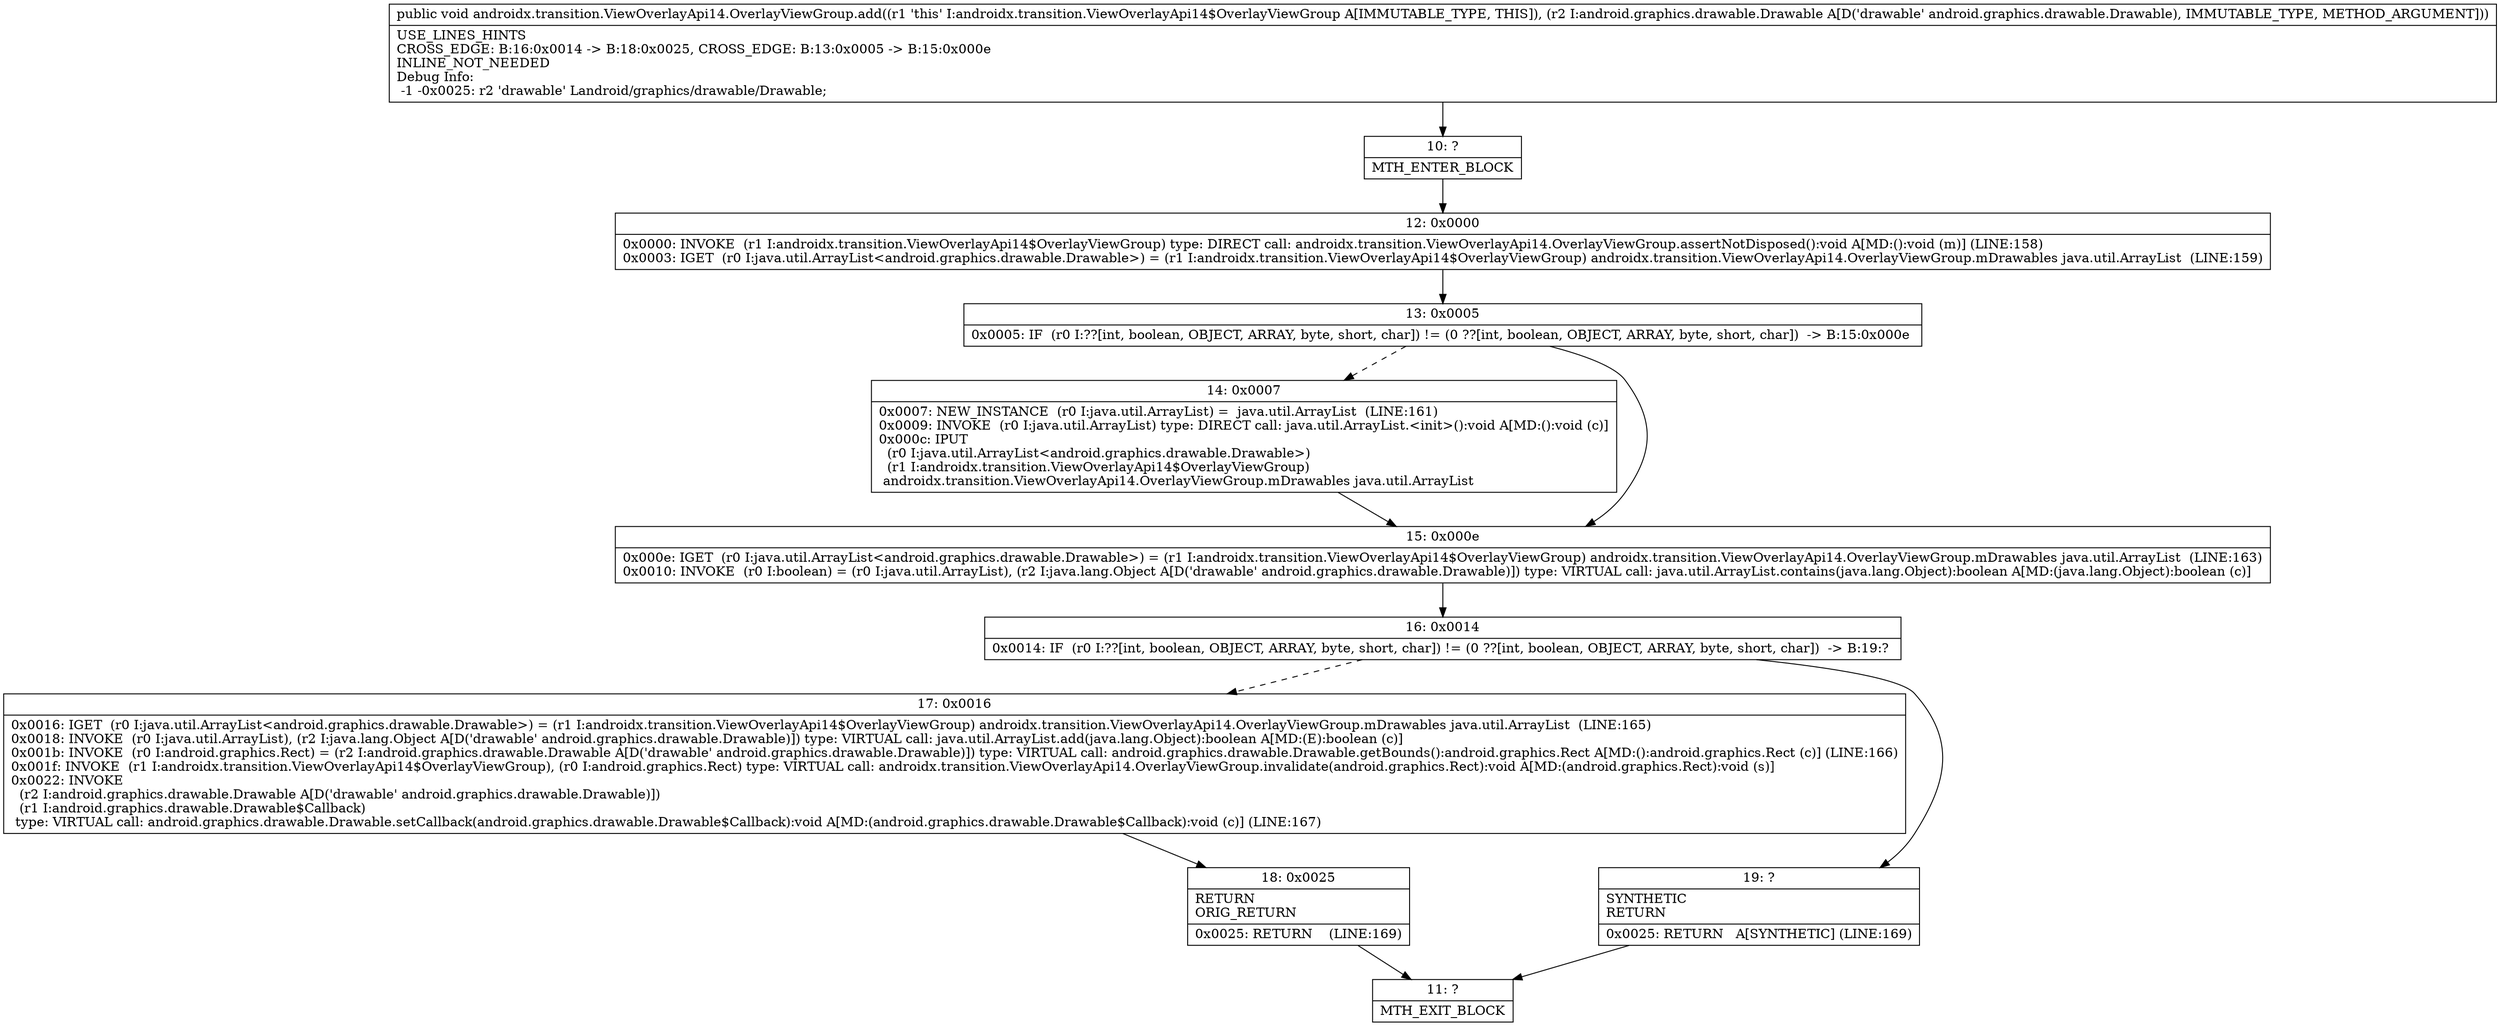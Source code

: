 digraph "CFG forandroidx.transition.ViewOverlayApi14.OverlayViewGroup.add(Landroid\/graphics\/drawable\/Drawable;)V" {
Node_10 [shape=record,label="{10\:\ ?|MTH_ENTER_BLOCK\l}"];
Node_12 [shape=record,label="{12\:\ 0x0000|0x0000: INVOKE  (r1 I:androidx.transition.ViewOverlayApi14$OverlayViewGroup) type: DIRECT call: androidx.transition.ViewOverlayApi14.OverlayViewGroup.assertNotDisposed():void A[MD:():void (m)] (LINE:158)\l0x0003: IGET  (r0 I:java.util.ArrayList\<android.graphics.drawable.Drawable\>) = (r1 I:androidx.transition.ViewOverlayApi14$OverlayViewGroup) androidx.transition.ViewOverlayApi14.OverlayViewGroup.mDrawables java.util.ArrayList  (LINE:159)\l}"];
Node_13 [shape=record,label="{13\:\ 0x0005|0x0005: IF  (r0 I:??[int, boolean, OBJECT, ARRAY, byte, short, char]) != (0 ??[int, boolean, OBJECT, ARRAY, byte, short, char])  \-\> B:15:0x000e \l}"];
Node_14 [shape=record,label="{14\:\ 0x0007|0x0007: NEW_INSTANCE  (r0 I:java.util.ArrayList) =  java.util.ArrayList  (LINE:161)\l0x0009: INVOKE  (r0 I:java.util.ArrayList) type: DIRECT call: java.util.ArrayList.\<init\>():void A[MD:():void (c)]\l0x000c: IPUT  \l  (r0 I:java.util.ArrayList\<android.graphics.drawable.Drawable\>)\l  (r1 I:androidx.transition.ViewOverlayApi14$OverlayViewGroup)\l androidx.transition.ViewOverlayApi14.OverlayViewGroup.mDrawables java.util.ArrayList \l}"];
Node_15 [shape=record,label="{15\:\ 0x000e|0x000e: IGET  (r0 I:java.util.ArrayList\<android.graphics.drawable.Drawable\>) = (r1 I:androidx.transition.ViewOverlayApi14$OverlayViewGroup) androidx.transition.ViewOverlayApi14.OverlayViewGroup.mDrawables java.util.ArrayList  (LINE:163)\l0x0010: INVOKE  (r0 I:boolean) = (r0 I:java.util.ArrayList), (r2 I:java.lang.Object A[D('drawable' android.graphics.drawable.Drawable)]) type: VIRTUAL call: java.util.ArrayList.contains(java.lang.Object):boolean A[MD:(java.lang.Object):boolean (c)]\l}"];
Node_16 [shape=record,label="{16\:\ 0x0014|0x0014: IF  (r0 I:??[int, boolean, OBJECT, ARRAY, byte, short, char]) != (0 ??[int, boolean, OBJECT, ARRAY, byte, short, char])  \-\> B:19:? \l}"];
Node_17 [shape=record,label="{17\:\ 0x0016|0x0016: IGET  (r0 I:java.util.ArrayList\<android.graphics.drawable.Drawable\>) = (r1 I:androidx.transition.ViewOverlayApi14$OverlayViewGroup) androidx.transition.ViewOverlayApi14.OverlayViewGroup.mDrawables java.util.ArrayList  (LINE:165)\l0x0018: INVOKE  (r0 I:java.util.ArrayList), (r2 I:java.lang.Object A[D('drawable' android.graphics.drawable.Drawable)]) type: VIRTUAL call: java.util.ArrayList.add(java.lang.Object):boolean A[MD:(E):boolean (c)]\l0x001b: INVOKE  (r0 I:android.graphics.Rect) = (r2 I:android.graphics.drawable.Drawable A[D('drawable' android.graphics.drawable.Drawable)]) type: VIRTUAL call: android.graphics.drawable.Drawable.getBounds():android.graphics.Rect A[MD:():android.graphics.Rect (c)] (LINE:166)\l0x001f: INVOKE  (r1 I:androidx.transition.ViewOverlayApi14$OverlayViewGroup), (r0 I:android.graphics.Rect) type: VIRTUAL call: androidx.transition.ViewOverlayApi14.OverlayViewGroup.invalidate(android.graphics.Rect):void A[MD:(android.graphics.Rect):void (s)]\l0x0022: INVOKE  \l  (r2 I:android.graphics.drawable.Drawable A[D('drawable' android.graphics.drawable.Drawable)])\l  (r1 I:android.graphics.drawable.Drawable$Callback)\l type: VIRTUAL call: android.graphics.drawable.Drawable.setCallback(android.graphics.drawable.Drawable$Callback):void A[MD:(android.graphics.drawable.Drawable$Callback):void (c)] (LINE:167)\l}"];
Node_18 [shape=record,label="{18\:\ 0x0025|RETURN\lORIG_RETURN\l|0x0025: RETURN    (LINE:169)\l}"];
Node_11 [shape=record,label="{11\:\ ?|MTH_EXIT_BLOCK\l}"];
Node_19 [shape=record,label="{19\:\ ?|SYNTHETIC\lRETURN\l|0x0025: RETURN   A[SYNTHETIC] (LINE:169)\l}"];
MethodNode[shape=record,label="{public void androidx.transition.ViewOverlayApi14.OverlayViewGroup.add((r1 'this' I:androidx.transition.ViewOverlayApi14$OverlayViewGroup A[IMMUTABLE_TYPE, THIS]), (r2 I:android.graphics.drawable.Drawable A[D('drawable' android.graphics.drawable.Drawable), IMMUTABLE_TYPE, METHOD_ARGUMENT]))  | USE_LINES_HINTS\lCROSS_EDGE: B:16:0x0014 \-\> B:18:0x0025, CROSS_EDGE: B:13:0x0005 \-\> B:15:0x000e\lINLINE_NOT_NEEDED\lDebug Info:\l  \-1 \-0x0025: r2 'drawable' Landroid\/graphics\/drawable\/Drawable;\l}"];
MethodNode -> Node_10;Node_10 -> Node_12;
Node_12 -> Node_13;
Node_13 -> Node_14[style=dashed];
Node_13 -> Node_15;
Node_14 -> Node_15;
Node_15 -> Node_16;
Node_16 -> Node_17[style=dashed];
Node_16 -> Node_19;
Node_17 -> Node_18;
Node_18 -> Node_11;
Node_19 -> Node_11;
}

